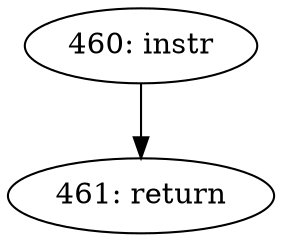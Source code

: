 digraph CFG_tcp_write_queue_head {
460 [label="460: instr"]
	460 -> 461
461 [label="461: return"]
	
}
